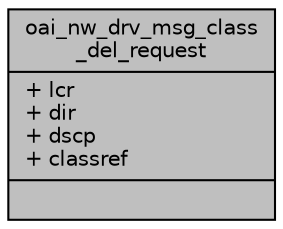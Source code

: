 digraph "oai_nw_drv_msg_class_del_request"
{
 // LATEX_PDF_SIZE
  edge [fontname="Helvetica",fontsize="10",labelfontname="Helvetica",labelfontsize="10"];
  node [fontname="Helvetica",fontsize="10",shape=record];
  Node1 [label="{oai_nw_drv_msg_class\l_del_request\n|+ lcr\l+ dir\l+ dscp\l+ classref\l|}",height=0.2,width=0.4,color="black", fillcolor="grey75", style="filled", fontcolor="black",tooltip=" "];
}
